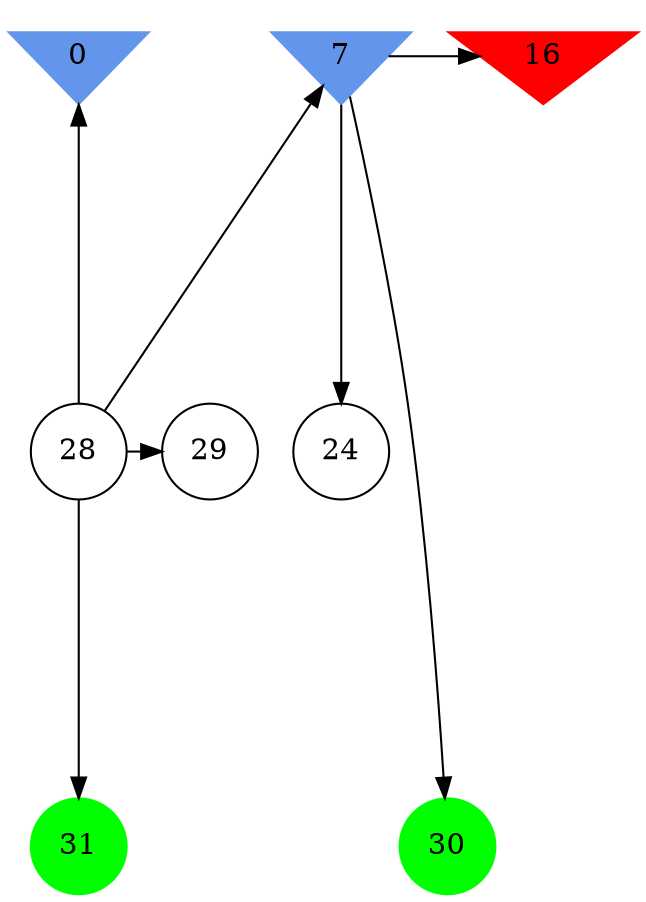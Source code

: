 digraph brain {
	ranksep=2.0;
	0 [shape=invtriangle,style=filled,color=cornflowerblue];
	7 [shape=invtriangle,style=filled,color=cornflowerblue];
	16 [shape=invtriangle,style=filled,color=red];
	24 [shape=circle,color=black];
	28 [shape=circle,color=black];
	29 [shape=circle,color=black];
	30 [shape=circle,style=filled,color=green];
	31 [shape=circle,style=filled,color=green];
	28	->	29;
	28	->	31;
	28	->	0;
	28	->	7;
	7	->	16;
	7	->	24;
	7	->	30;
	{ rank=same; 0; 7; 16; }
	{ rank=same; 24; 28; 29; }
	{ rank=same; 30; 31; }
}
